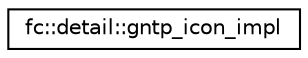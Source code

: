 digraph "Graphical Class Hierarchy"
{
  edge [fontname="Helvetica",fontsize="10",labelfontname="Helvetica",labelfontsize="10"];
  node [fontname="Helvetica",fontsize="10",shape=record];
  rankdir="LR";
  Node0 [label="fc::detail::gntp_icon_impl",height=0.2,width=0.4,color="black", fillcolor="white", style="filled",URL="$classfc_1_1detail_1_1gntp__icon__impl.html"];
}
